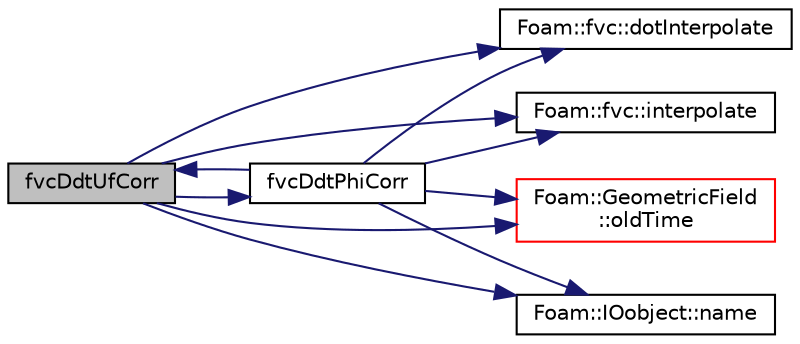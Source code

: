 digraph "fvcDdtUfCorr"
{
  bgcolor="transparent";
  edge [fontname="Helvetica",fontsize="10",labelfontname="Helvetica",labelfontsize="10"];
  node [fontname="Helvetica",fontsize="10",shape=record];
  rankdir="LR";
  Node1 [label="fvcDdtUfCorr",height=0.2,width=0.4,color="black", fillcolor="grey75", style="filled", fontcolor="black"];
  Node1 -> Node2 [color="midnightblue",fontsize="10",style="solid",fontname="Helvetica"];
  Node2 [label="Foam::fvc::dotInterpolate",height=0.2,width=0.4,color="black",URL="$a10992.html#a7a1e652d9529ab4d174f463747fe10b0",tooltip="Interpolate field onto faces. "];
  Node1 -> Node3 [color="midnightblue",fontsize="10",style="solid",fontname="Helvetica"];
  Node3 [label="fvcDdtPhiCorr",height=0.2,width=0.4,color="black",URL="$a00311.html#a33f5cdb166b94225746ffebc3da4f759"];
  Node3 -> Node4 [color="midnightblue",fontsize="10",style="solid",fontname="Helvetica"];
  Node4 [label="Foam::fvc::interpolate",height=0.2,width=0.4,color="black",URL="$a10992.html#a768cc91e806b7278729a11134de57ecf",tooltip="Interpolate field onto faces using scheme given by Istream. "];
  Node3 -> Node5 [color="midnightblue",fontsize="10",style="solid",fontname="Helvetica"];
  Node5 [label="Foam::GeometricField\l::oldTime",height=0.2,width=0.4,color="red",URL="$a00934.html#a590e4782d38c7bab9fc7d231aa6b5f3f",tooltip="Return old time field. "];
  Node3 -> Node2 [color="midnightblue",fontsize="10",style="solid",fontname="Helvetica"];
  Node3 -> Node6 [color="midnightblue",fontsize="10",style="solid",fontname="Helvetica"];
  Node6 [label="Foam::IOobject::name",height=0.2,width=0.4,color="black",URL="$a01196.html#a75b72488d2e82151b025744974919d5d",tooltip="Return name. "];
  Node3 -> Node1 [color="midnightblue",fontsize="10",style="solid",fontname="Helvetica"];
  Node1 -> Node4 [color="midnightblue",fontsize="10",style="solid",fontname="Helvetica"];
  Node1 -> Node6 [color="midnightblue",fontsize="10",style="solid",fontname="Helvetica"];
  Node1 -> Node5 [color="midnightblue",fontsize="10",style="solid",fontname="Helvetica"];
}
